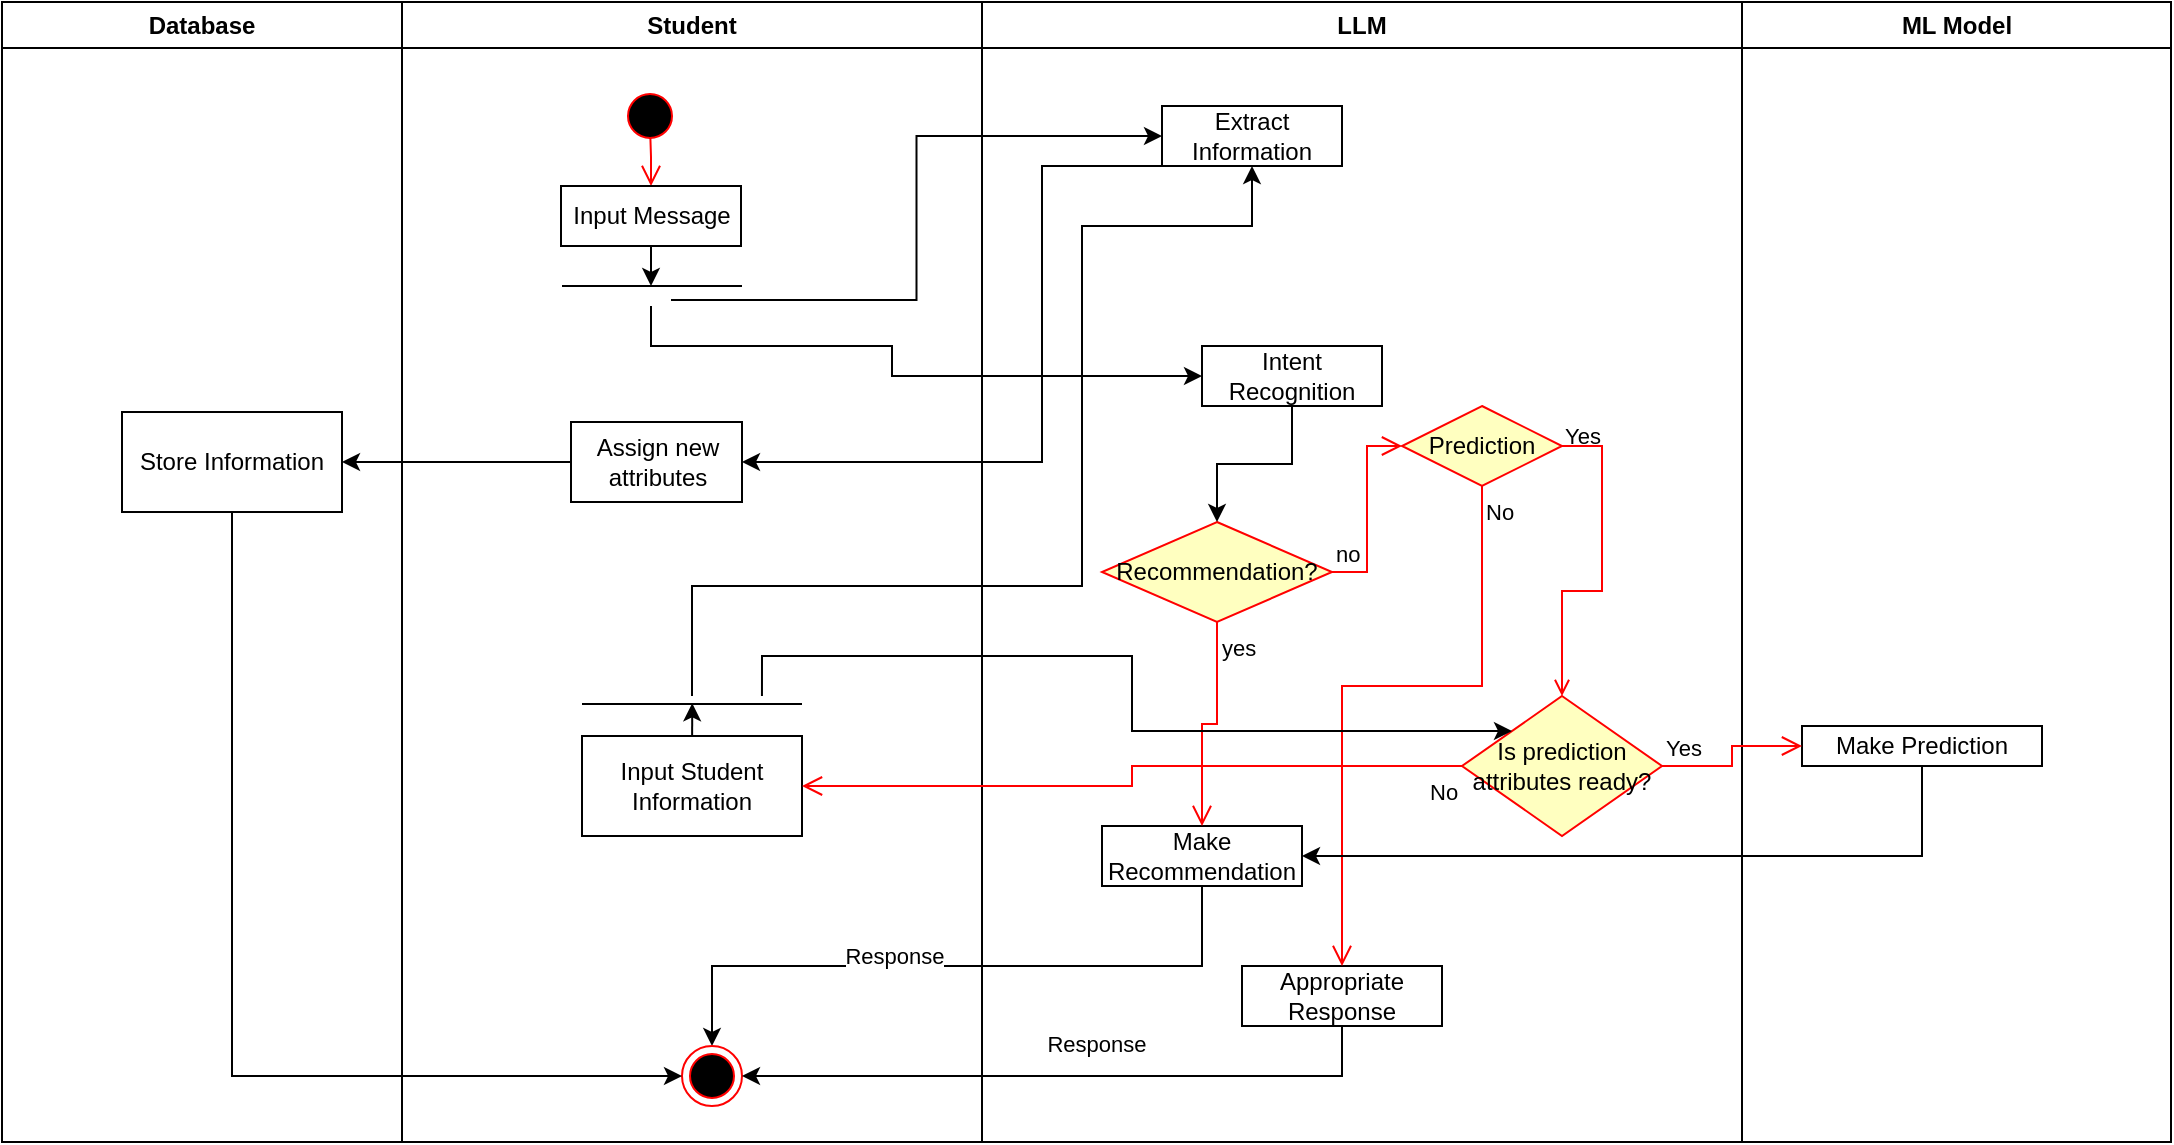 <mxfile version="24.9.3">
  <diagram name="Page-1" id="e7e014a7-5840-1c2e-5031-d8a46d1fe8dd">
    <mxGraphModel dx="1122" dy="794" grid="1" gridSize="10" guides="1" tooltips="1" connect="1" arrows="1" fold="1" page="1" pageScale="1" pageWidth="1169" pageHeight="826" background="none" math="0" shadow="0">
      <root>
        <mxCell id="0" />
        <mxCell id="1" parent="0" />
        <mxCell id="2" value="Database" style="swimlane;whiteSpace=wrap;movable=1;resizable=1;rotatable=1;deletable=1;editable=1;locked=0;connectable=1;" parent="1" vertex="1">
          <mxGeometry x="200" y="128" width="200" height="570" as="geometry" />
        </mxCell>
        <mxCell id="bcCmSrX_Y_fcEV3nzPfL-85" value="Store Information" style="html=1;whiteSpace=wrap;" parent="2" vertex="1">
          <mxGeometry x="60" y="205.004" width="110" height="50" as="geometry" />
        </mxCell>
        <mxCell id="3" value="Student" style="swimlane;whiteSpace=wrap;movable=1;resizable=1;rotatable=1;deletable=1;editable=1;locked=0;connectable=1;" parent="1" vertex="1">
          <mxGeometry x="400" y="128" width="290" height="570" as="geometry" />
        </mxCell>
        <mxCell id="bcCmSrX_Y_fcEV3nzPfL-45" value="" style="edgeStyle=orthogonalEdgeStyle;html=1;verticalAlign=bottom;endArrow=open;endSize=8;strokeColor=#ff0000;rounded=0;" parent="3" edge="1">
          <mxGeometry relative="1" as="geometry">
            <mxPoint x="124.5" y="92" as="targetPoint" />
            <mxPoint x="124.0" y="62" as="sourcePoint" />
          </mxGeometry>
        </mxCell>
        <mxCell id="bcCmSrX_Y_fcEV3nzPfL-47" style="edgeStyle=orthogonalEdgeStyle;rounded=0;orthogonalLoop=1;jettySize=auto;html=1;exitX=0.5;exitY=1;exitDx=0;exitDy=0;" parent="3" source="bcCmSrX_Y_fcEV3nzPfL-46" target="bcCmSrX_Y_fcEV3nzPfL-48" edge="1">
          <mxGeometry relative="1" as="geometry">
            <mxPoint x="124" y="142" as="targetPoint" />
          </mxGeometry>
        </mxCell>
        <mxCell id="bcCmSrX_Y_fcEV3nzPfL-46" value="Input Message" style="html=1;whiteSpace=wrap;" parent="3" vertex="1">
          <mxGeometry x="79.5" y="92" width="90" height="30" as="geometry" />
        </mxCell>
        <mxCell id="bcCmSrX_Y_fcEV3nzPfL-48" value="" style="line;strokeWidth=1;fillColor=none;align=left;verticalAlign=middle;spacingTop=-1;spacingLeft=3;spacingRight=3;rotatable=0;labelPosition=right;points=[];portConstraint=eastwest;strokeColor=inherit;" parent="3" vertex="1">
          <mxGeometry x="80" y="138" width="90" height="8" as="geometry" />
        </mxCell>
        <mxCell id="bcCmSrX_Y_fcEV3nzPfL-49" value="" style="text;strokeColor=none;fillColor=none;align=left;verticalAlign=middle;spacingTop=-1;spacingLeft=4;spacingRight=4;rotatable=0;labelPosition=right;points=[];portConstraint=eastwest;" parent="3" vertex="1">
          <mxGeometry x="114.5" y="146" width="20" height="6" as="geometry" />
        </mxCell>
        <mxCell id="bcCmSrX_Y_fcEV3nzPfL-44" value="" style="ellipse;html=1;shape=startState;fillColor=#000000;strokeColor=#ff0000;" parent="3" vertex="1">
          <mxGeometry x="109" y="42" width="30" height="30" as="geometry" />
        </mxCell>
        <mxCell id="bcCmSrX_Y_fcEV3nzPfL-80" value="Input Student Information" style="html=1;whiteSpace=wrap;" parent="3" vertex="1">
          <mxGeometry x="90" y="367" width="110" height="50" as="geometry" />
        </mxCell>
        <mxCell id="mTQv8E8tO9VXw2jQrZhB-4" value="" style="line;strokeWidth=1;fillColor=none;align=left;verticalAlign=middle;spacingTop=-1;spacingLeft=3;spacingRight=3;rotatable=0;labelPosition=right;points=[];portConstraint=eastwest;strokeColor=inherit;" vertex="1" parent="3">
          <mxGeometry x="90" y="347" width="110" height="8" as="geometry" />
        </mxCell>
        <mxCell id="mTQv8E8tO9VXw2jQrZhB-7" style="rounded=0;orthogonalLoop=1;jettySize=auto;html=1;entryX=0.501;entryY=0.456;entryDx=0;entryDy=0;entryPerimeter=0;" edge="1" parent="3" source="bcCmSrX_Y_fcEV3nzPfL-80" target="mTQv8E8tO9VXw2jQrZhB-4">
          <mxGeometry relative="1" as="geometry" />
        </mxCell>
        <mxCell id="4" value="LLM" style="swimlane;whiteSpace=wrap;movable=1;resizable=1;rotatable=1;deletable=1;editable=1;locked=0;connectable=1;" parent="1" vertex="1">
          <mxGeometry x="690" y="128" width="380" height="570" as="geometry" />
        </mxCell>
        <mxCell id="bcCmSrX_Y_fcEV3nzPfL-53" value="Intent Recognition" style="whiteSpace=wrap;html=1;" parent="4" vertex="1">
          <mxGeometry x="110" y="172" width="90" height="30" as="geometry" />
        </mxCell>
        <mxCell id="bcCmSrX_Y_fcEV3nzPfL-55" value="Recommendation?" style="rhombus;whiteSpace=wrap;html=1;fontColor=#000000;fillColor=#ffffc0;strokeColor=#ff0000;" parent="4" vertex="1">
          <mxGeometry x="60" y="260" width="115" height="50" as="geometry" />
        </mxCell>
        <mxCell id="bcCmSrX_Y_fcEV3nzPfL-54" style="edgeStyle=orthogonalEdgeStyle;rounded=0;orthogonalLoop=1;jettySize=auto;html=1;exitX=0.5;exitY=1;exitDx=0;exitDy=0;entryX=0.5;entryY=0;entryDx=0;entryDy=0;" parent="4" source="bcCmSrX_Y_fcEV3nzPfL-53" target="bcCmSrX_Y_fcEV3nzPfL-55" edge="1">
          <mxGeometry relative="1" as="geometry">
            <mxPoint x="104.714" y="212" as="targetPoint" />
          </mxGeometry>
        </mxCell>
        <mxCell id="bcCmSrX_Y_fcEV3nzPfL-70" value="Is prediction attributes ready?" style="rhombus;whiteSpace=wrap;html=1;fontColor=#000000;fillColor=#ffffc0;strokeColor=#ff0000;" parent="4" vertex="1">
          <mxGeometry x="240" y="347" width="100" height="70" as="geometry" />
        </mxCell>
        <mxCell id="bcCmSrX_Y_fcEV3nzPfL-51" value="Extract Information" style="whiteSpace=wrap;html=1;" parent="4" vertex="1">
          <mxGeometry x="90" y="52" width="90" height="30" as="geometry" />
        </mxCell>
        <mxCell id="bcCmSrX_Y_fcEV3nzPfL-59" value="Make Recommendation" style="whiteSpace=wrap;html=1;" parent="4" vertex="1">
          <mxGeometry x="60" y="412" width="100" height="30" as="geometry" />
        </mxCell>
        <mxCell id="bcCmSrX_Y_fcEV3nzPfL-57" value="yes" style="edgeStyle=orthogonalEdgeStyle;html=1;align=left;verticalAlign=top;endArrow=open;endSize=8;strokeColor=#ff0000;rounded=0;entryX=0.5;entryY=0;entryDx=0;entryDy=0;" parent="4" source="bcCmSrX_Y_fcEV3nzPfL-55" target="bcCmSrX_Y_fcEV3nzPfL-59" edge="1">
          <mxGeometry x="-1" relative="1" as="geometry">
            <mxPoint x="105" y="322" as="targetPoint" />
          </mxGeometry>
        </mxCell>
        <mxCell id="bcCmSrX_Y_fcEV3nzPfL-67" value="Appropriate Response" style="whiteSpace=wrap;html=1;" parent="4" vertex="1">
          <mxGeometry x="130" y="482" width="100" height="30" as="geometry" />
        </mxCell>
        <mxCell id="bcCmSrX_Y_fcEV3nzPfL-76" value="" style="group" parent="4" vertex="1" connectable="0">
          <mxGeometry x="280" y="202" width="40" height="30" as="geometry" />
        </mxCell>
        <mxCell id="bcCmSrX_Y_fcEV3nzPfL-75" value="Yes" style="text;html=1;align=center;verticalAlign=middle;resizable=0;points=[];autosize=1;strokeColor=none;fillColor=none;fontSize=11;" parent="bcCmSrX_Y_fcEV3nzPfL-76" vertex="1">
          <mxGeometry width="40" height="30" as="geometry" />
        </mxCell>
        <mxCell id="bcCmSrX_Y_fcEV3nzPfL-43" value="ML Model" style="swimlane;whiteSpace=wrap;movable=1;resizable=1;rotatable=1;deletable=1;editable=1;locked=0;connectable=1;" parent="1" vertex="1">
          <mxGeometry x="1070" y="128" width="214.5" height="570" as="geometry" />
        </mxCell>
        <mxCell id="bcCmSrX_Y_fcEV3nzPfL-77" value="Make Prediction" style="html=1;whiteSpace=wrap;" parent="bcCmSrX_Y_fcEV3nzPfL-43" vertex="1">
          <mxGeometry x="30" y="362" width="120" height="20" as="geometry" />
        </mxCell>
        <mxCell id="bcCmSrX_Y_fcEV3nzPfL-50" style="edgeStyle=orthogonalEdgeStyle;rounded=0;orthogonalLoop=1;jettySize=auto;html=1;entryX=0;entryY=0.5;entryDx=0;entryDy=0;" parent="1" source="bcCmSrX_Y_fcEV3nzPfL-49" target="bcCmSrX_Y_fcEV3nzPfL-51" edge="1">
          <mxGeometry relative="1" as="geometry">
            <mxPoint x="760" y="200" as="targetPoint" />
          </mxGeometry>
        </mxCell>
        <mxCell id="bcCmSrX_Y_fcEV3nzPfL-52" style="edgeStyle=orthogonalEdgeStyle;rounded=0;orthogonalLoop=1;jettySize=auto;html=1;entryX=0;entryY=0.5;entryDx=0;entryDy=0;" parent="1" source="bcCmSrX_Y_fcEV3nzPfL-49" target="bcCmSrX_Y_fcEV3nzPfL-53" edge="1">
          <mxGeometry relative="1" as="geometry">
            <mxPoint x="760" y="320" as="targetPoint" />
            <Array as="points">
              <mxPoint x="524" y="300" />
              <mxPoint x="645" y="300" />
              <mxPoint x="645" y="315" />
            </Array>
          </mxGeometry>
        </mxCell>
        <mxCell id="bcCmSrX_Y_fcEV3nzPfL-82" style="edgeStyle=orthogonalEdgeStyle;rounded=0;orthogonalLoop=1;jettySize=auto;html=1;exitX=0;exitY=1;exitDx=0;exitDy=0;entryX=1;entryY=0.5;entryDx=0;entryDy=0;" parent="1" source="bcCmSrX_Y_fcEV3nzPfL-51" target="bcCmSrX_Y_fcEV3nzPfL-83" edge="1">
          <mxGeometry relative="1" as="geometry">
            <mxPoint x="570" y="380" as="targetPoint" />
            <Array as="points">
              <mxPoint x="720" y="210" />
              <mxPoint x="720" y="358" />
            </Array>
          </mxGeometry>
        </mxCell>
        <mxCell id="bcCmSrX_Y_fcEV3nzPfL-56" value="no" style="edgeStyle=orthogonalEdgeStyle;html=1;align=left;verticalAlign=bottom;endArrow=open;endSize=8;strokeColor=#ff0000;rounded=0;entryX=0;entryY=0.5;entryDx=0;entryDy=0;" parent="1" source="bcCmSrX_Y_fcEV3nzPfL-55" target="bcCmSrX_Y_fcEV3nzPfL-63" edge="1">
          <mxGeometry x="-1" relative="1" as="geometry">
            <mxPoint x="880" y="365" as="targetPoint" />
          </mxGeometry>
        </mxCell>
        <mxCell id="bcCmSrX_Y_fcEV3nzPfL-61" style="edgeStyle=orthogonalEdgeStyle;rounded=0;orthogonalLoop=1;jettySize=auto;html=1;exitX=0.5;exitY=1;exitDx=0;exitDy=0;entryX=0.5;entryY=0;entryDx=0;entryDy=0;" parent="1" source="bcCmSrX_Y_fcEV3nzPfL-59" target="bcCmSrX_Y_fcEV3nzPfL-60" edge="1">
          <mxGeometry relative="1" as="geometry" />
        </mxCell>
        <mxCell id="bcCmSrX_Y_fcEV3nzPfL-62" value="Response" style="edgeLabel;html=1;align=center;verticalAlign=middle;resizable=0;points=[];" parent="bcCmSrX_Y_fcEV3nzPfL-61" vertex="1" connectable="0">
          <mxGeometry x="0.073" y="-33" relative="1" as="geometry">
            <mxPoint x="-20" y="28" as="offset" />
          </mxGeometry>
        </mxCell>
        <mxCell id="bcCmSrX_Y_fcEV3nzPfL-60" value="" style="ellipse;html=1;shape=endState;fillColor=#000000;strokeColor=#ff0000;" parent="1" vertex="1">
          <mxGeometry x="540" y="650" width="30" height="30" as="geometry" />
        </mxCell>
        <mxCell id="bcCmSrX_Y_fcEV3nzPfL-63" value="Prediction" style="rhombus;whiteSpace=wrap;html=1;fontColor=#000000;fillColor=#ffffc0;strokeColor=#ff0000;" parent="1" vertex="1">
          <mxGeometry x="900" y="330" width="80" height="40" as="geometry" />
        </mxCell>
        <mxCell id="bcCmSrX_Y_fcEV3nzPfL-65" value="No" style="edgeStyle=orthogonalEdgeStyle;html=1;align=left;verticalAlign=top;endArrow=open;endSize=8;strokeColor=#ff0000;rounded=0;entryX=0.5;entryY=0;entryDx=0;entryDy=0;exitX=0.5;exitY=1;exitDx=0;exitDy=0;" parent="1" source="bcCmSrX_Y_fcEV3nzPfL-63" target="bcCmSrX_Y_fcEV3nzPfL-67" edge="1">
          <mxGeometry x="-1" relative="1" as="geometry">
            <mxPoint x="920" y="440" as="targetPoint" />
            <Array as="points">
              <mxPoint x="940" y="470" />
              <mxPoint x="870" y="470" />
            </Array>
          </mxGeometry>
        </mxCell>
        <mxCell id="bcCmSrX_Y_fcEV3nzPfL-68" style="edgeStyle=orthogonalEdgeStyle;rounded=0;orthogonalLoop=1;jettySize=auto;html=1;exitX=0.5;exitY=1;exitDx=0;exitDy=0;entryX=1;entryY=0.5;entryDx=0;entryDy=0;" parent="1" source="bcCmSrX_Y_fcEV3nzPfL-67" target="bcCmSrX_Y_fcEV3nzPfL-60" edge="1">
          <mxGeometry relative="1" as="geometry" />
        </mxCell>
        <mxCell id="bcCmSrX_Y_fcEV3nzPfL-69" value="Response" style="edgeLabel;html=1;align=center;verticalAlign=middle;resizable=0;points=[];" parent="bcCmSrX_Y_fcEV3nzPfL-68" vertex="1" connectable="0">
          <mxGeometry x="-0.086" y="-16" relative="1" as="geometry">
            <mxPoint as="offset" />
          </mxGeometry>
        </mxCell>
        <mxCell id="bcCmSrX_Y_fcEV3nzPfL-71" value="Yes" style="edgeStyle=orthogonalEdgeStyle;html=1;align=left;verticalAlign=bottom;endArrow=open;endSize=8;strokeColor=#ff0000;rounded=0;" parent="1" source="bcCmSrX_Y_fcEV3nzPfL-70" target="bcCmSrX_Y_fcEV3nzPfL-77" edge="1">
          <mxGeometry x="-1" relative="1" as="geometry">
            <mxPoint x="1110" y="480" as="targetPoint" />
          </mxGeometry>
        </mxCell>
        <mxCell id="bcCmSrX_Y_fcEV3nzPfL-72" value="No" style="edgeStyle=orthogonalEdgeStyle;html=1;align=left;verticalAlign=top;endArrow=open;endSize=8;strokeColor=#ff0000;rounded=0;entryX=1;entryY=0.5;entryDx=0;entryDy=0;" parent="1" source="bcCmSrX_Y_fcEV3nzPfL-70" target="bcCmSrX_Y_fcEV3nzPfL-80" edge="1">
          <mxGeometry x="-0.891" relative="1" as="geometry">
            <mxPoint x="640" y="413" as="targetPoint" />
            <mxPoint as="offset" />
          </mxGeometry>
        </mxCell>
        <mxCell id="bcCmSrX_Y_fcEV3nzPfL-79" style="edgeStyle=orthogonalEdgeStyle;rounded=0;orthogonalLoop=1;jettySize=auto;html=1;exitX=0.5;exitY=1;exitDx=0;exitDy=0;entryX=1;entryY=0.5;entryDx=0;entryDy=0;" parent="1" source="bcCmSrX_Y_fcEV3nzPfL-77" target="bcCmSrX_Y_fcEV3nzPfL-59" edge="1">
          <mxGeometry relative="1" as="geometry" />
        </mxCell>
        <mxCell id="bcCmSrX_Y_fcEV3nzPfL-84" style="edgeStyle=orthogonalEdgeStyle;rounded=0;orthogonalLoop=1;jettySize=auto;html=1;exitX=0;exitY=0.5;exitDx=0;exitDy=0;" parent="1" source="bcCmSrX_Y_fcEV3nzPfL-83" target="bcCmSrX_Y_fcEV3nzPfL-85" edge="1">
          <mxGeometry relative="1" as="geometry">
            <mxPoint x="370" y="358.474" as="targetPoint" />
          </mxGeometry>
        </mxCell>
        <mxCell id="bcCmSrX_Y_fcEV3nzPfL-83" value="Assign new attributes" style="html=1;whiteSpace=wrap;" parent="1" vertex="1">
          <mxGeometry x="484.5" y="338" width="85.5" height="40" as="geometry" />
        </mxCell>
        <mxCell id="bcCmSrX_Y_fcEV3nzPfL-100" style="edgeStyle=orthogonalEdgeStyle;rounded=0;orthogonalLoop=1;jettySize=auto;html=1;exitX=0.5;exitY=1;exitDx=0;exitDy=0;entryX=0;entryY=0.5;entryDx=0;entryDy=0;" parent="1" source="bcCmSrX_Y_fcEV3nzPfL-85" target="bcCmSrX_Y_fcEV3nzPfL-60" edge="1">
          <mxGeometry relative="1" as="geometry" />
        </mxCell>
        <mxCell id="bcCmSrX_Y_fcEV3nzPfL-73" style="edgeStyle=orthogonalEdgeStyle;rounded=0;orthogonalLoop=1;jettySize=auto;html=1;exitX=1;exitY=0.5;exitDx=0;exitDy=0;entryX=0.5;entryY=0;entryDx=0;entryDy=0;strokeColor=#FF0000;endArrow=open;endFill=0;" parent="1" source="bcCmSrX_Y_fcEV3nzPfL-63" target="bcCmSrX_Y_fcEV3nzPfL-70" edge="1">
          <mxGeometry relative="1" as="geometry" />
        </mxCell>
        <mxCell id="mTQv8E8tO9VXw2jQrZhB-5" style="edgeStyle=orthogonalEdgeStyle;rounded=0;orthogonalLoop=1;jettySize=auto;html=1;entryX=0.5;entryY=1;entryDx=0;entryDy=0;" edge="1" parent="1" source="mTQv8E8tO9VXw2jQrZhB-4" target="bcCmSrX_Y_fcEV3nzPfL-51">
          <mxGeometry relative="1" as="geometry">
            <Array as="points">
              <mxPoint x="545" y="420" />
              <mxPoint x="740" y="420" />
              <mxPoint x="740" y="240" />
              <mxPoint x="825" y="240" />
            </Array>
          </mxGeometry>
        </mxCell>
        <mxCell id="mTQv8E8tO9VXw2jQrZhB-6" style="edgeStyle=orthogonalEdgeStyle;rounded=0;orthogonalLoop=1;jettySize=auto;html=1;entryX=0;entryY=0;entryDx=0;entryDy=0;exitX=0.818;exitY=0;exitDx=0;exitDy=0;exitPerimeter=0;" edge="1" parent="1" source="mTQv8E8tO9VXw2jQrZhB-4" target="bcCmSrX_Y_fcEV3nzPfL-70">
          <mxGeometry relative="1" as="geometry" />
        </mxCell>
      </root>
    </mxGraphModel>
  </diagram>
</mxfile>
